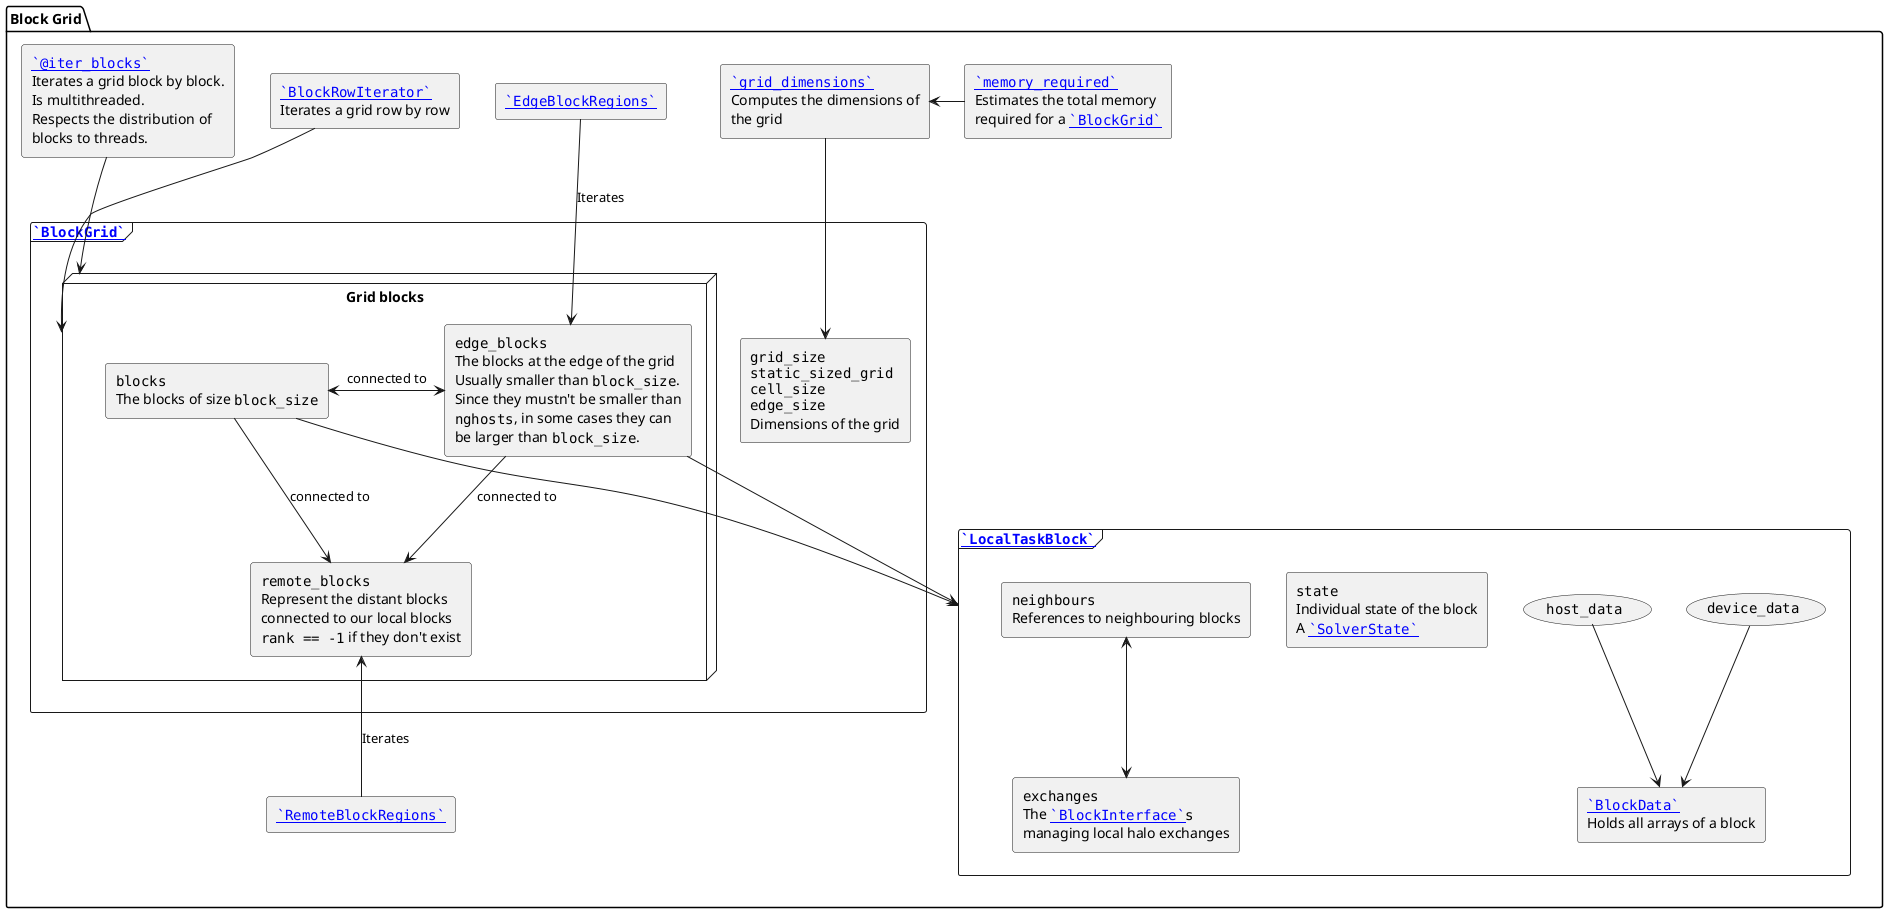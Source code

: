 @startuml Armon.jl#block_grid

<style>
.mpi {
  BackGroundColor #22ccaa
  LineThickness 1
  LineColor black
}

.pause {
  BackGroundColor #ee1100
  LineThickness 1
  LineColor black
}
</style>

package "Block Grid" as pkg_block_grid {
    frame """[[`BlockGrid`]]""" as block_grid {

        node "Grid blocks" as grid_blocks {
            rectangle block_grid_blocks [
                ""blocks""
                The blocks of size ""block_size""
            ]
            rectangle block_grid_edge_blocks [
                ""edge_blocks""
                The blocks at the edge of the grid
                Usually smaller than ""block_size"".
                Since they mustn't be smaller than
                ""nghosts"", in some cases they can
                be larger than ""block_size"".
            ]
            rectangle block_grid_remote_blocks [
                ""remote_blocks""
                Represent the distant blocks
                connected to our local blocks
                ""rank == -1"" if they don't exist
            ]
        }

        rectangle block_grid_dims [
            ""grid_size""
            ""static_sized_grid""
            ""cell_size""
            ""edge_size""
            Dimensions of the grid
        ]

        block_grid_blocks --> block_grid_remote_blocks : connected to
        block_grid_edge_blocks --> block_grid_remote_blocks : connected to
        block_grid_blocks <-> block_grid_edge_blocks : connected to
    }

    rectangle block_grid_dimensions [
        ""[[`grid_dimensions`]]""
        Computes the dimensions of
        the grid
    ]

    rectangle block_grid_mem_required [
        ""[[`memory_required`]]""
        Estimates the total memory
        required for a ""[[`BlockGrid`]]""
    ]

    rectangle """[[`RemoteBlockRegions`]]""" as block_grid_RemoteBlockRegions
    rectangle """[[`EdgeBlockRegions`]]""" as block_grid_EdgeBlockRegions

    block_grid_dimensions --> block_grid_dims
    block_grid_dimensions <- block_grid_mem_required

    frame """[[`LocalTaskBlock`]]""" as local_task_block {
        usecase """device_data""" as local_task_block_device_data
        usecase """host_data""" as local_task_block_host_data

        rectangle local_task_block_data [
            ""[[`BlockData`]]""
            Holds all arrays of a block
        ]

        rectangle local_task_block_state [
            ""state""
            Individual state of the block
            A ""[[`SolverState`]]""
        ]

        rectangle local_task_block_neighbours [
            ""neighbours""
            References to neighbouring blocks
        ]

        rectangle local_task_block_exchanges [
            ""exchanges""
            The ""[[`BlockInterface`]]s""
            managing local halo exchanges
        ]

        local_task_block_neighbours <--> local_task_block_exchanges

        local_task_block_device_data --> local_task_block_data
        local_task_block_host_data --> local_task_block_data
    }

    rectangle block_grid_row_iterator [
        ""[[`BlockRowIterator`]]""
        Iterates a grid row by row
    ]

    rectangle block_grid_iter_blocks [
        ""[[`@iter_blocks`]]""
        Iterates a grid block by block.
        Is multithreaded.
        Respects the distribution of
        blocks to threads.
    ]

    block_grid_RemoteBlockRegions -up-> block_grid_remote_blocks : Iterates
    block_grid_EdgeBlockRegions -down-> block_grid_edge_blocks : Iterates
    block_grid_row_iterator --> grid_blocks
    block_grid_iter_blocks --> grid_blocks

    block_grid_blocks --> local_task_block
    block_grid_edge_blocks --> local_task_block
}

@enduml
